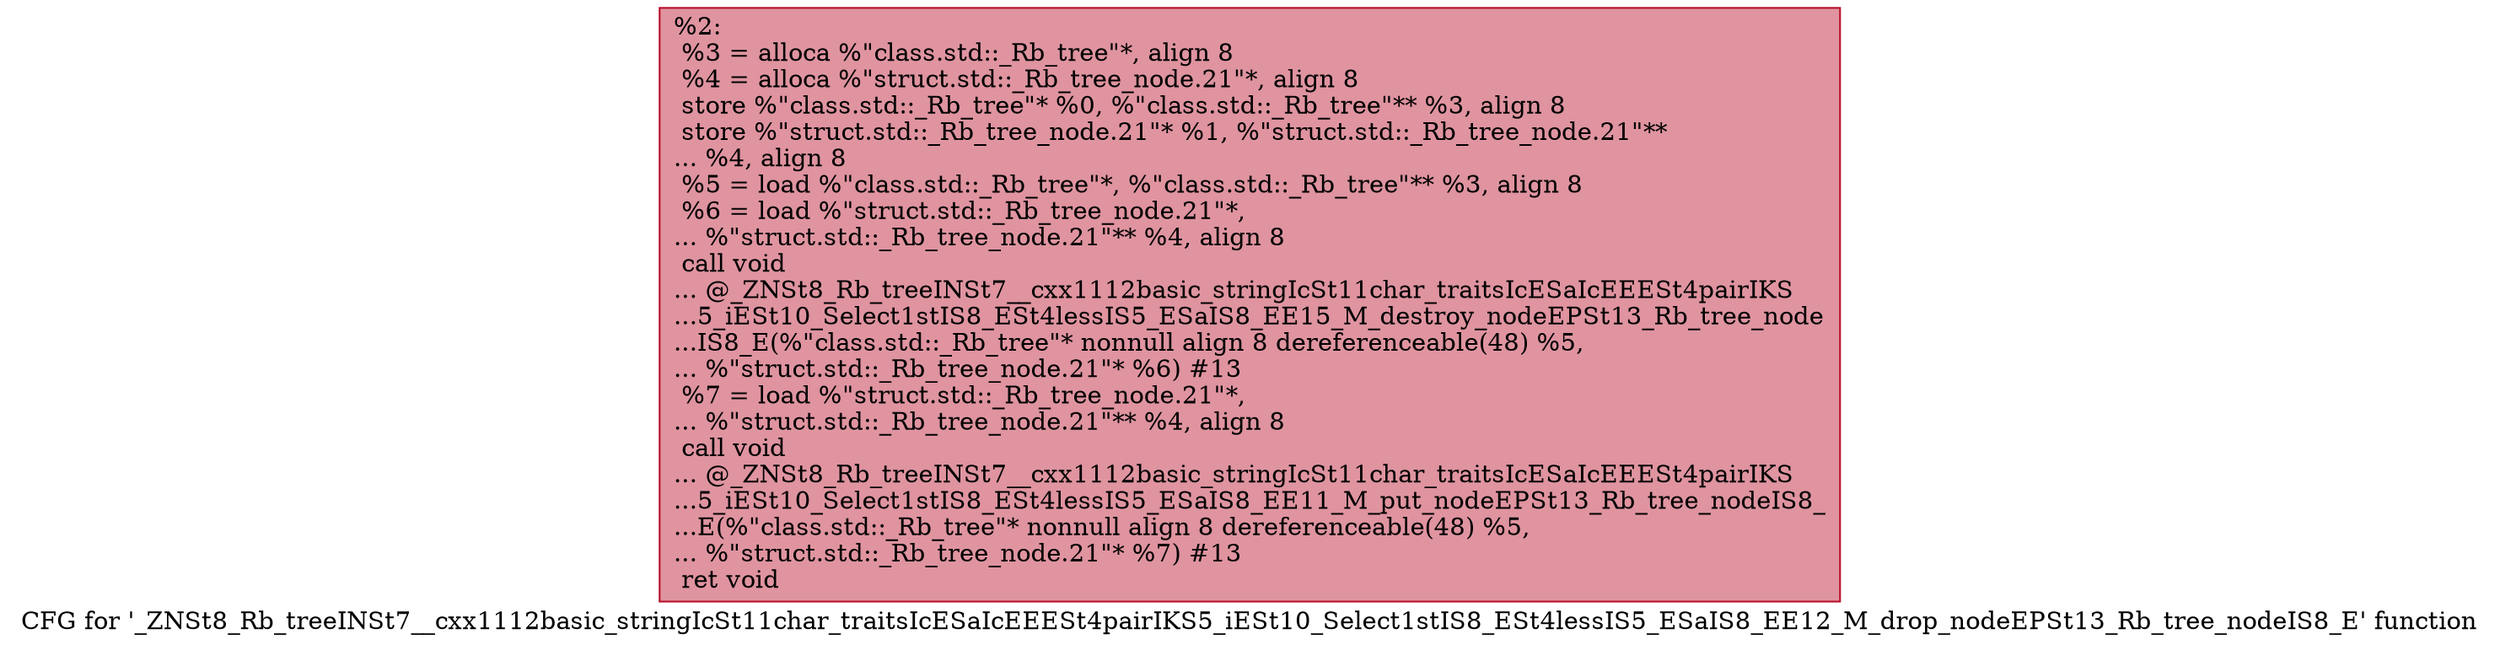 digraph "CFG for '_ZNSt8_Rb_treeINSt7__cxx1112basic_stringIcSt11char_traitsIcESaIcEEESt4pairIKS5_iESt10_Select1stIS8_ESt4lessIS5_ESaIS8_EE12_M_drop_nodeEPSt13_Rb_tree_nodeIS8_E' function" {
	label="CFG for '_ZNSt8_Rb_treeINSt7__cxx1112basic_stringIcSt11char_traitsIcESaIcEEESt4pairIKS5_iESt10_Select1stIS8_ESt4lessIS5_ESaIS8_EE12_M_drop_nodeEPSt13_Rb_tree_nodeIS8_E' function";

	Node0x555b06d5e7d0 [shape=record,color="#b70d28ff", style=filled, fillcolor="#b70d2870",label="{%2:\l  %3 = alloca %\"class.std::_Rb_tree\"*, align 8\l  %4 = alloca %\"struct.std::_Rb_tree_node.21\"*, align 8\l  store %\"class.std::_Rb_tree\"* %0, %\"class.std::_Rb_tree\"** %3, align 8\l  store %\"struct.std::_Rb_tree_node.21\"* %1, %\"struct.std::_Rb_tree_node.21\"**\l... %4, align 8\l  %5 = load %\"class.std::_Rb_tree\"*, %\"class.std::_Rb_tree\"** %3, align 8\l  %6 = load %\"struct.std::_Rb_tree_node.21\"*,\l... %\"struct.std::_Rb_tree_node.21\"** %4, align 8\l  call void\l... @_ZNSt8_Rb_treeINSt7__cxx1112basic_stringIcSt11char_traitsIcESaIcEEESt4pairIKS\l...5_iESt10_Select1stIS8_ESt4lessIS5_ESaIS8_EE15_M_destroy_nodeEPSt13_Rb_tree_node\l...IS8_E(%\"class.std::_Rb_tree\"* nonnull align 8 dereferenceable(48) %5,\l... %\"struct.std::_Rb_tree_node.21\"* %6) #13\l  %7 = load %\"struct.std::_Rb_tree_node.21\"*,\l... %\"struct.std::_Rb_tree_node.21\"** %4, align 8\l  call void\l... @_ZNSt8_Rb_treeINSt7__cxx1112basic_stringIcSt11char_traitsIcESaIcEEESt4pairIKS\l...5_iESt10_Select1stIS8_ESt4lessIS5_ESaIS8_EE11_M_put_nodeEPSt13_Rb_tree_nodeIS8_\l...E(%\"class.std::_Rb_tree\"* nonnull align 8 dereferenceable(48) %5,\l... %\"struct.std::_Rb_tree_node.21\"* %7) #13\l  ret void\l}"];
}
